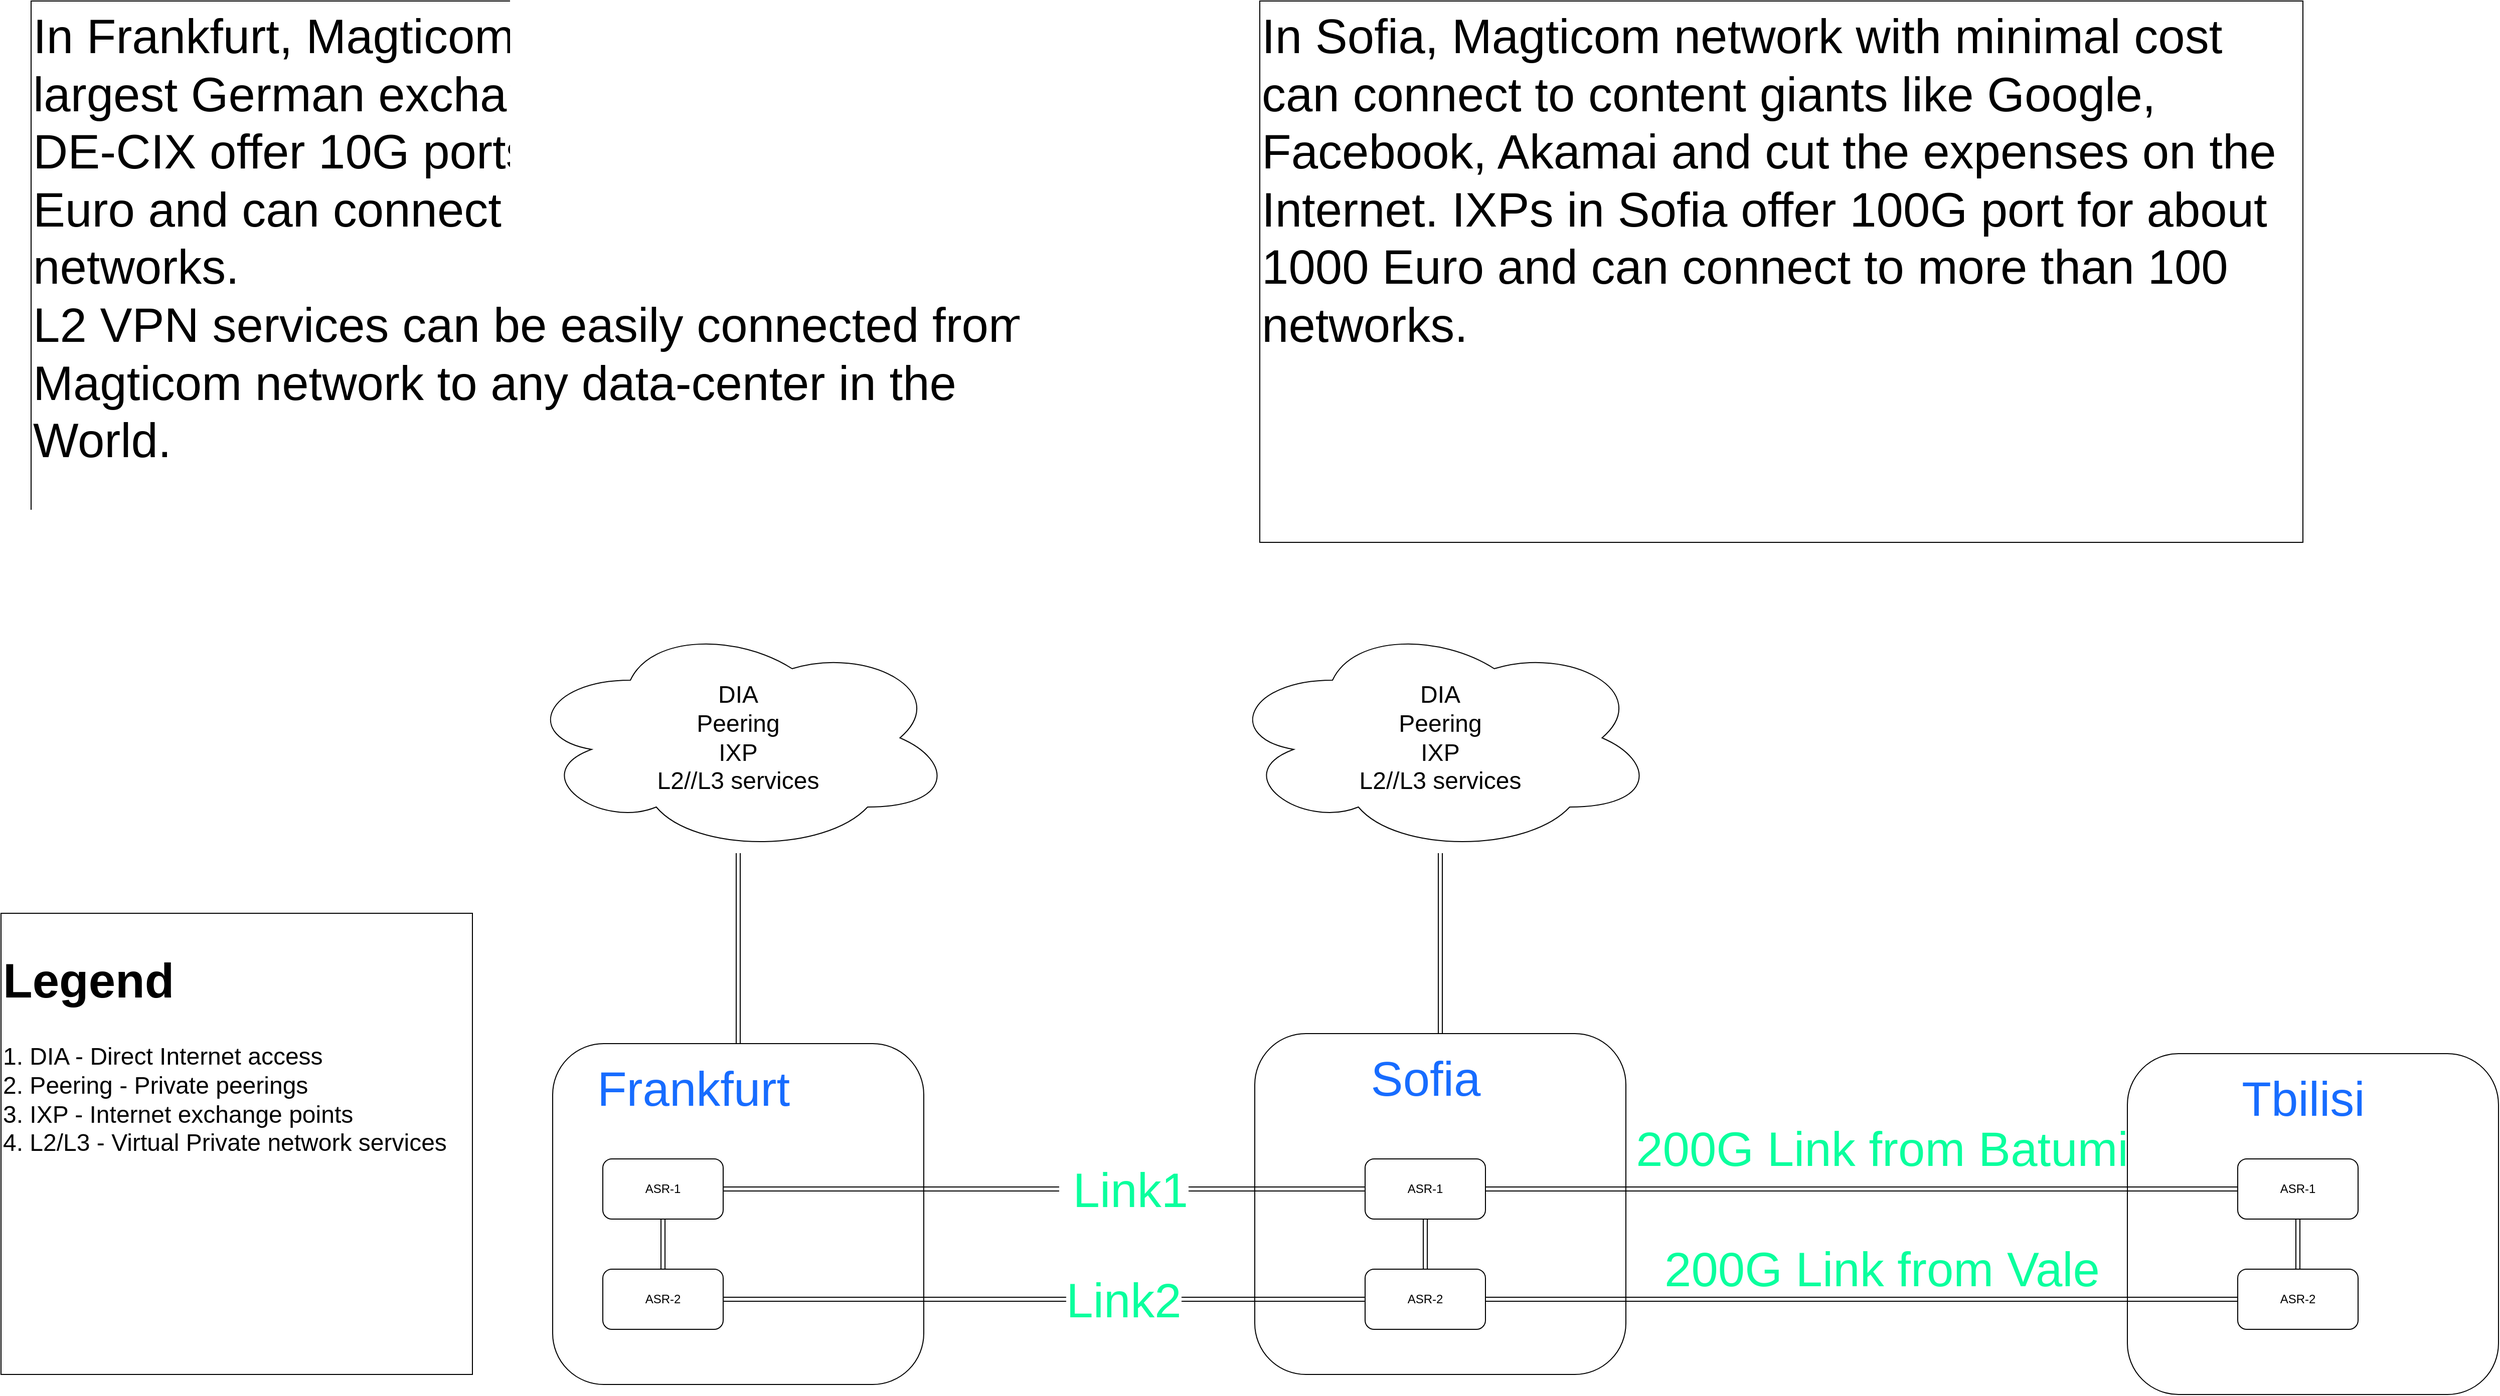 <mxfile version="20.1.1" type="github">
  <diagram id="6wgh4p37ZJmnQRDNlt5Z" name="Page-1">
    <mxGraphModel dx="4239" dy="2545" grid="1" gridSize="10" guides="1" tooltips="1" connect="1" arrows="1" fold="1" page="1" pageScale="1" pageWidth="827" pageHeight="1169" math="0" shadow="0">
      <root>
        <mxCell id="0" />
        <mxCell id="1" parent="0" />
        <mxCell id="kvSuViRsgWenfTOcaBKt-22" value="" style="rounded=1;whiteSpace=wrap;html=1;fontSize=48;fontColor=#176CFF;" vertex="1" parent="1">
          <mxGeometry x="1290" y="360" width="370" height="340" as="geometry" />
        </mxCell>
        <mxCell id="kvSuViRsgWenfTOcaBKt-20" value="" style="rounded=1;whiteSpace=wrap;html=1;fontSize=48;fontColor=#176CFF;" vertex="1" parent="1">
          <mxGeometry x="-280" y="350" width="370" height="340" as="geometry" />
        </mxCell>
        <mxCell id="kvSuViRsgWenfTOcaBKt-1" value="ASR-1" style="rounded=1;whiteSpace=wrap;html=1;" vertex="1" parent="1">
          <mxGeometry x="-230" y="465" width="120" height="60" as="geometry" />
        </mxCell>
        <mxCell id="kvSuViRsgWenfTOcaBKt-17" value="" style="rounded=1;whiteSpace=wrap;html=1;fontSize=48;fontColor=#176CFF;" vertex="1" parent="1">
          <mxGeometry x="420" y="340" width="370" height="340" as="geometry" />
        </mxCell>
        <mxCell id="kvSuViRsgWenfTOcaBKt-2" value="ASR-2" style="rounded=1;whiteSpace=wrap;html=1;" vertex="1" parent="1">
          <mxGeometry x="-230" y="575" width="120" height="60" as="geometry" />
        </mxCell>
        <mxCell id="kvSuViRsgWenfTOcaBKt-7" value="ASR-1" style="rounded=1;whiteSpace=wrap;html=1;" vertex="1" parent="1">
          <mxGeometry x="530" y="465" width="120" height="60" as="geometry" />
        </mxCell>
        <mxCell id="kvSuViRsgWenfTOcaBKt-8" value="ASR-2" style="rounded=1;whiteSpace=wrap;html=1;" vertex="1" parent="1">
          <mxGeometry x="530" y="575" width="120" height="60" as="geometry" />
        </mxCell>
        <mxCell id="kvSuViRsgWenfTOcaBKt-10" value="" style="shape=link;html=1;rounded=0;" edge="1" parent="1" source="kvSuViRsgWenfTOcaBKt-1" target="kvSuViRsgWenfTOcaBKt-2">
          <mxGeometry width="100" relative="1" as="geometry">
            <mxPoint x="-10" y="340" as="sourcePoint" />
            <mxPoint x="368" y="655.0" as="targetPoint" />
          </mxGeometry>
        </mxCell>
        <mxCell id="kvSuViRsgWenfTOcaBKt-11" value="" style="shape=link;html=1;rounded=0;" edge="1" parent="1" source="kvSuViRsgWenfTOcaBKt-7" target="kvSuViRsgWenfTOcaBKt-8">
          <mxGeometry width="100" relative="1" as="geometry">
            <mxPoint x="940" y="130" as="sourcePoint" />
            <mxPoint x="150" y="210" as="targetPoint" />
          </mxGeometry>
        </mxCell>
        <mxCell id="kvSuViRsgWenfTOcaBKt-13" value="" style="shape=link;html=1;rounded=0;" edge="1" parent="1" source="kvSuViRsgWenfTOcaBKt-7" target="kvSuViRsgWenfTOcaBKt-5">
          <mxGeometry width="100" relative="1" as="geometry">
            <mxPoint x="940" y="470" as="sourcePoint" />
            <mxPoint x="1318" y="785.0" as="targetPoint" />
          </mxGeometry>
        </mxCell>
        <mxCell id="kvSuViRsgWenfTOcaBKt-14" value="" style="shape=link;html=1;rounded=0;" edge="1" parent="1" source="kvSuViRsgWenfTOcaBKt-8" target="kvSuViRsgWenfTOcaBKt-6">
          <mxGeometry width="100" relative="1" as="geometry">
            <mxPoint x="670" y="620.0" as="sourcePoint" />
            <mxPoint x="1420" y="620.0" as="targetPoint" />
          </mxGeometry>
        </mxCell>
        <mxCell id="kvSuViRsgWenfTOcaBKt-15" value="&lt;div style=&quot;font-size: 24px;&quot;&gt;DIA&lt;br&gt;&lt;/div&gt;&lt;div style=&quot;font-size: 24px;&quot;&gt;Peering&lt;/div&gt;&lt;div style=&quot;font-size: 24px;&quot;&gt;IXP&lt;/div&gt;&lt;div style=&quot;font-size: 24px;&quot;&gt;L2//L3 services&lt;br style=&quot;font-size: 24px;&quot;&gt;&lt;/div&gt;" style="ellipse;shape=cloud;whiteSpace=wrap;html=1;fontSize=24;" vertex="1" parent="1">
          <mxGeometry x="390" y="-70" width="430" height="230" as="geometry" />
        </mxCell>
        <mxCell id="kvSuViRsgWenfTOcaBKt-18" value="Sofia" style="text;html=1;resizable=0;autosize=1;align=center;verticalAlign=middle;points=[];fillColor=none;strokeColor=none;rounded=0;fontSize=48;fontColor=#176CFF;" vertex="1" parent="1">
          <mxGeometry x="525" y="350" width="130" height="70" as="geometry" />
        </mxCell>
        <mxCell id="kvSuViRsgWenfTOcaBKt-21" value="Frankfurt" style="text;html=1;resizable=0;autosize=1;align=center;verticalAlign=middle;points=[];fillColor=none;strokeColor=none;rounded=0;fontSize=48;fontColor=#176CFF;" vertex="1" parent="1">
          <mxGeometry x="-250" y="360" width="220" height="70" as="geometry" />
        </mxCell>
        <mxCell id="kvSuViRsgWenfTOcaBKt-5" value="ASR-1" style="rounded=1;whiteSpace=wrap;html=1;" vertex="1" parent="1">
          <mxGeometry x="1400" y="465" width="120" height="60" as="geometry" />
        </mxCell>
        <mxCell id="kvSuViRsgWenfTOcaBKt-6" value="ASR-2" style="rounded=1;whiteSpace=wrap;html=1;" vertex="1" parent="1">
          <mxGeometry x="1400" y="575" width="120" height="60" as="geometry" />
        </mxCell>
        <mxCell id="kvSuViRsgWenfTOcaBKt-12" value="" style="shape=link;html=1;rounded=0;" edge="1" parent="1" source="kvSuViRsgWenfTOcaBKt-5" target="kvSuViRsgWenfTOcaBKt-6">
          <mxGeometry width="100" relative="1" as="geometry">
            <mxPoint x="160" y="170" as="sourcePoint" />
            <mxPoint x="160" y="220" as="targetPoint" />
          </mxGeometry>
        </mxCell>
        <mxCell id="kvSuViRsgWenfTOcaBKt-23" value="Tbilisi" style="text;html=1;resizable=0;autosize=1;align=center;verticalAlign=middle;points=[];fillColor=none;strokeColor=none;rounded=0;fontSize=48;fontColor=#176CFF;" vertex="1" parent="1">
          <mxGeometry x="1390" y="370" width="150" height="70" as="geometry" />
        </mxCell>
        <mxCell id="kvSuViRsgWenfTOcaBKt-24" value="200G Link from Batumi" style="text;html=1;resizable=0;autosize=1;align=center;verticalAlign=middle;points=[];fillColor=none;strokeColor=none;rounded=0;fontSize=48;fontColor=#0AFF9D;" vertex="1" parent="1">
          <mxGeometry x="790" y="420" width="510" height="70" as="geometry" />
        </mxCell>
        <mxCell id="kvSuViRsgWenfTOcaBKt-25" value="200G Link from Vale" style="text;html=1;resizable=0;autosize=1;align=center;verticalAlign=middle;points=[];fillColor=none;strokeColor=none;rounded=0;fontSize=48;fontColor=#0AFF9D;" vertex="1" parent="1">
          <mxGeometry x="815" y="540" width="460" height="70" as="geometry" />
        </mxCell>
        <mxCell id="kvSuViRsgWenfTOcaBKt-9" value="" style="shape=link;html=1;rounded=0;" edge="1" parent="1" source="kvSuViRsgWenfTOcaBKt-1" target="kvSuViRsgWenfTOcaBKt-7">
          <mxGeometry width="100" relative="1" as="geometry">
            <mxPoint x="200" y="110" as="sourcePoint" />
            <mxPoint x="578" y="425.0" as="targetPoint" />
          </mxGeometry>
        </mxCell>
        <mxCell id="kvSuViRsgWenfTOcaBKt-27" value="&amp;nbsp;Link1" style="edgeLabel;html=1;align=center;verticalAlign=middle;resizable=0;points=[];fontSize=48;fontColor=#0AFF9D;" vertex="1" connectable="0" parent="kvSuViRsgWenfTOcaBKt-9">
          <mxGeometry x="0.246" y="-2" relative="1" as="geometry">
            <mxPoint y="-1" as="offset" />
          </mxGeometry>
        </mxCell>
        <mxCell id="kvSuViRsgWenfTOcaBKt-32" value="&lt;div style=&quot;font-size: 24px;&quot;&gt;DIA&lt;br&gt;&lt;/div&gt;&lt;div style=&quot;font-size: 24px;&quot;&gt;Peering&lt;/div&gt;&lt;div style=&quot;font-size: 24px;&quot;&gt;IXP&lt;/div&gt;&lt;div style=&quot;font-size: 24px;&quot;&gt;L2//L3 services&lt;br style=&quot;font-size: 24px;&quot;&gt;&lt;/div&gt;" style="ellipse;shape=cloud;whiteSpace=wrap;html=1;" vertex="1" parent="1">
          <mxGeometry x="-310" y="-70" width="430" height="230" as="geometry" />
        </mxCell>
        <mxCell id="kvSuViRsgWenfTOcaBKt-33" value="" style="shape=link;html=1;rounded=0;fontSize=24;fontColor=#0AFF9D;" edge="1" parent="1" source="kvSuViRsgWenfTOcaBKt-15" target="kvSuViRsgWenfTOcaBKt-17">
          <mxGeometry width="100" relative="1" as="geometry">
            <mxPoint x="370" y="370" as="sourcePoint" />
            <mxPoint x="470" y="370" as="targetPoint" />
          </mxGeometry>
        </mxCell>
        <mxCell id="kvSuViRsgWenfTOcaBKt-35" value="" style="shape=link;html=1;rounded=0;fontSize=24;fontColor=#0AFF9D;" edge="1" parent="1" source="kvSuViRsgWenfTOcaBKt-32" target="kvSuViRsgWenfTOcaBKt-20">
          <mxGeometry width="100" relative="1" as="geometry">
            <mxPoint x="230" y="150" as="sourcePoint" />
            <mxPoint x="230" y="330" as="targetPoint" />
          </mxGeometry>
        </mxCell>
        <mxCell id="kvSuViRsgWenfTOcaBKt-36" value="" style="shape=link;html=1;rounded=0;" edge="1" parent="1" source="kvSuViRsgWenfTOcaBKt-2" target="kvSuViRsgWenfTOcaBKt-8">
          <mxGeometry width="100" relative="1" as="geometry">
            <mxPoint x="-40" y="604.17" as="sourcePoint" />
            <mxPoint x="290" y="750" as="targetPoint" />
          </mxGeometry>
        </mxCell>
        <mxCell id="kvSuViRsgWenfTOcaBKt-37" value="Link2" style="edgeLabel;html=1;align=center;verticalAlign=middle;resizable=0;points=[];fontSize=48;fontColor=#0AFF9D;" vertex="1" connectable="0" parent="kvSuViRsgWenfTOcaBKt-36">
          <mxGeometry x="0.246" y="-2" relative="1" as="geometry">
            <mxPoint y="-1" as="offset" />
          </mxGeometry>
        </mxCell>
        <mxCell id="kvSuViRsgWenfTOcaBKt-39" value="&lt;div&gt;&lt;h1&gt;Legend&lt;/h1&gt;&lt;/div&gt;&lt;div&gt;1. DIA - Direct Internet access&lt;/div&gt;&lt;div&gt;2. Peering - Private peerings&lt;/div&gt;&lt;div&gt;3. IXP - Internet exchange points&lt;/div&gt;&lt;div&gt;4. L2/L3 - Virtual Private network services&lt;br&gt;&lt;/div&gt;" style="rounded=0;whiteSpace=wrap;html=1;fontSize=24;fontColor=#000000;align=left;verticalAlign=top;" vertex="1" parent="1">
          <mxGeometry x="-830" y="220" width="470" height="460" as="geometry" />
        </mxCell>
        <mxCell id="kvSuViRsgWenfTOcaBKt-41" value="In&amp;nbsp;Sofia, Magticom network with minimal cost can connect to content giants like Google, Facebook, Akamai and cut the expenses on the Internet. IXPs in Sofia offer 100G port for about 1000 Euro and can connect to more than 100 networks." style="rounded=0;whiteSpace=wrap;html=1;fontSize=48;fontColor=#000000;align=left;verticalAlign=top;" vertex="1" parent="1">
          <mxGeometry x="425" y="-690" width="1040" height="540" as="geometry" />
        </mxCell>
        <mxCell id="kvSuViRsgWenfTOcaBKt-42" value="&lt;div&gt;In Frankfurt, Magticom network can connect to largest German exchange point (DE-CIX).&lt;/div&gt;&lt;div&gt;DE-CIX offer 10G ports approximately for 2500 Euro and can connect to more than 1000 networks.&lt;/div&gt;&lt;div&gt;L2 VPN services can be easily connected from Magticom network to any data-center in the World.&lt;br&gt;&lt;/div&gt;" style="rounded=0;whiteSpace=wrap;html=1;fontSize=48;fontColor=#000000;align=left;verticalAlign=top;" vertex="1" parent="1">
          <mxGeometry x="-800" y="-690" width="1040" height="540" as="geometry" />
        </mxCell>
      </root>
    </mxGraphModel>
  </diagram>
</mxfile>
